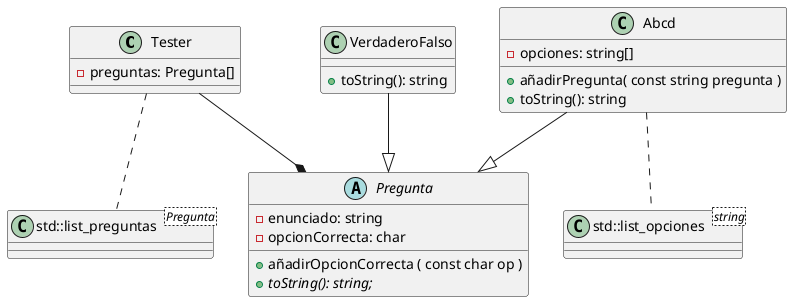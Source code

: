 @startuml
class Tester {
- preguntas: Pregunta[]
}

abstract class Pregunta {
- enunciado: string
- opcionCorrecta: char
+ añadirOpcionCorrecta ( const char op )
+ {abstract} toString(): string;
}

class VerdaderoFalso {
+ toString(): string
}

class Abcd {
- opciones: string[]
+ añadirPregunta( const string pregunta )
+ toString(): string
}

class std::list_opciones <string>
class std::list_preguntas <Pregunta>


VerdaderoFalso --|> Pregunta
Abcd --|> Pregunta
Abcd .. std::list_opciones
Tester --* Pregunta
Tester .. std::list_preguntas

@enduml